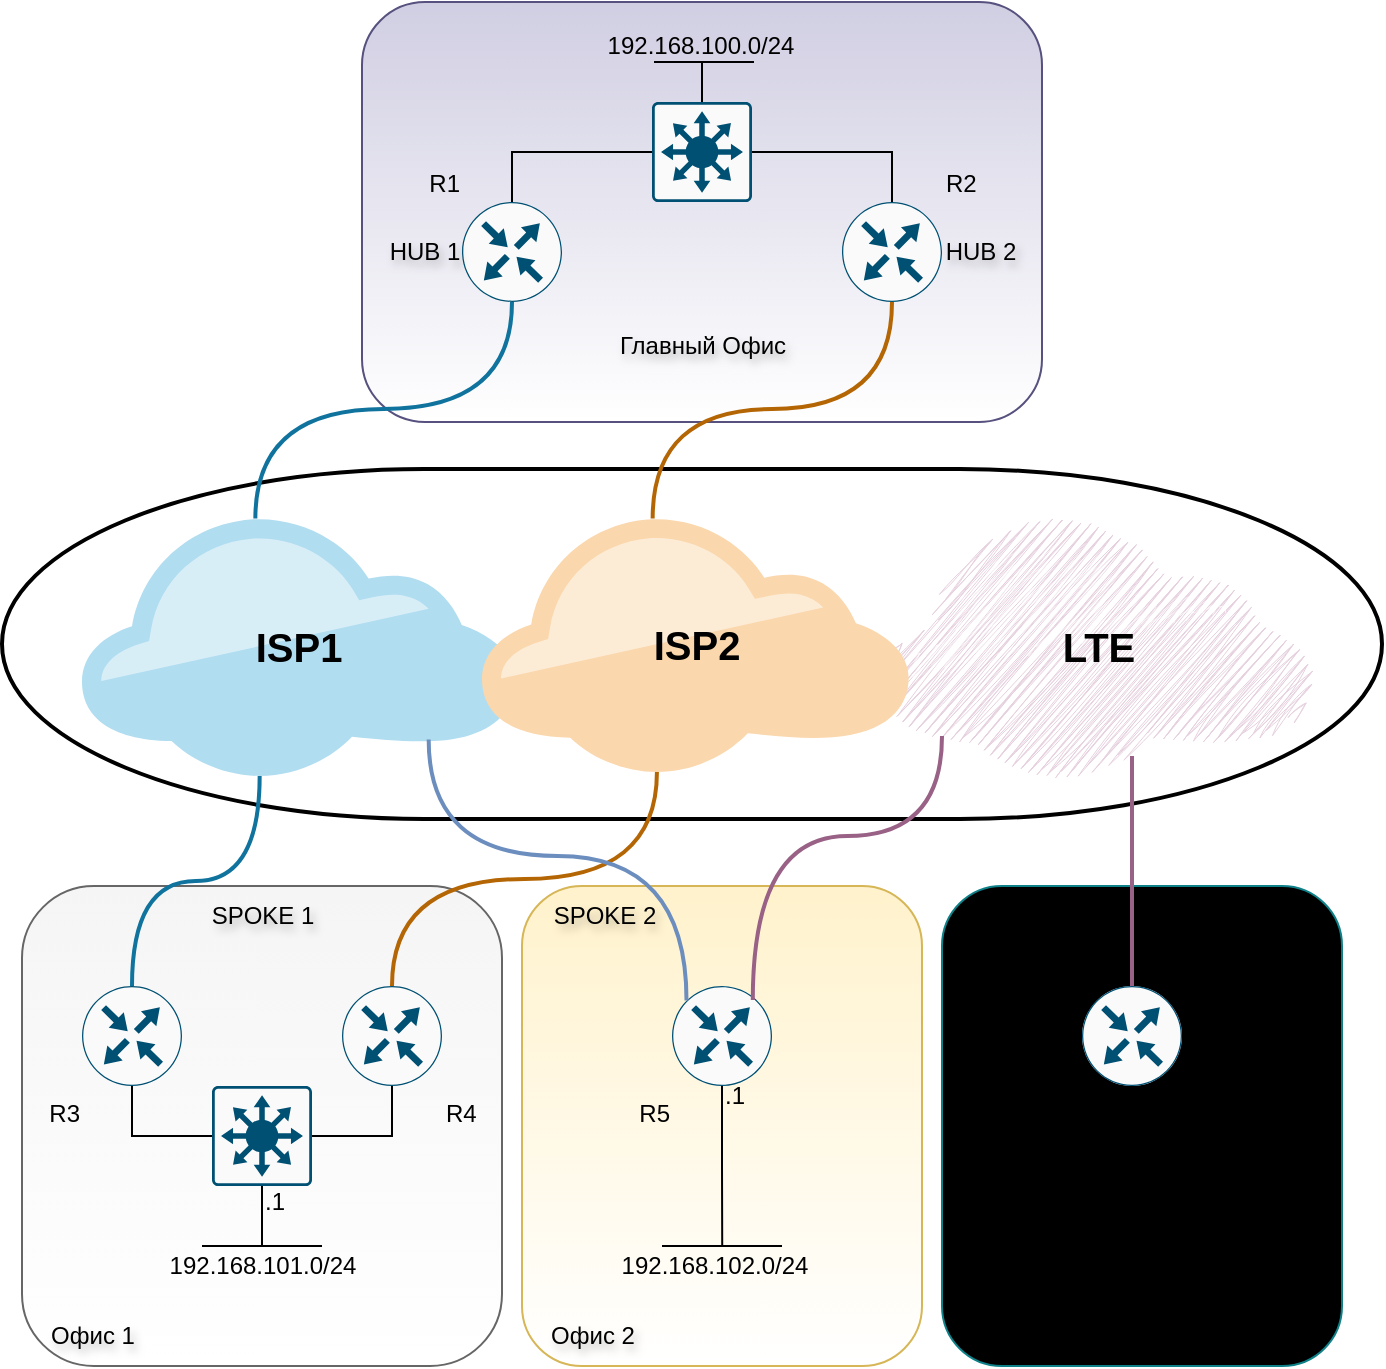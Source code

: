 <mxfile version="28.1.2" pages="2">
  <diagram name="Принципиальная схема" id="m0cGdB6t2xXAyVDH6EKP">
    <mxGraphModel dx="1188" dy="708" grid="1" gridSize="10" guides="1" tooltips="1" connect="1" arrows="1" fold="1" page="1" pageScale="1" pageWidth="1654" pageHeight="1169" math="0" shadow="0">
      <root>
        <mxCell id="c-CrraQ7G_mF9qJnFcPI-0" />
        <mxCell id="c-CrraQ7G_mF9qJnFcPI-1" value="Линки L2" parent="c-CrraQ7G_mF9qJnFcPI-0" />
        <mxCell id="psptXi8zUsk2Ir4vrO4w-17" value="" style="strokeWidth=2;html=1;shape=mxgraph.flowchart.terminator;whiteSpace=wrap;" vertex="1" parent="c-CrraQ7G_mF9qJnFcPI-1">
          <mxGeometry x="90" y="386.5" width="690" height="175" as="geometry" />
        </mxCell>
        <mxCell id="psptXi8zUsk2Ir4vrO4w-2" value="LTE" style="points=[[0,0.64,0],[0.2,0.15,0],[0.4,0.01,0],[0.79,0.25,0],[1,0.65,0],[0.8,0.86,0],[0.41,1,0],[0.16,0.86,0]];verticalLabelPosition=middle;sketch=1;html=1;verticalAlign=middle;aspect=fixed;align=center;pointerEvents=1;shape=mxgraph.cisco19.cloud2;fillColor=#e6d0de;strokeColor=#996185;labelPosition=center;fontSize=20;fontStyle=1;dashed=1;shadow=0;curveFitting=1;jiggle=2;strokeWidth=1;perimeterSpacing=4;fillStyle=zigzag;gradientColor=#d5739d;" vertex="1" parent="c-CrraQ7G_mF9qJnFcPI-1">
          <mxGeometry x="530" y="410" width="215" height="129" as="geometry" />
        </mxCell>
        <mxCell id="c-CrraQ7G_mF9qJnFcPI-2" value="" style="rounded=1;whiteSpace=wrap;html=1;fillColor=#b0e3e6;strokeColor=#0e8088;gradientColor=light-dark(#FFFFFF,#EDEDED);" vertex="1" parent="c-CrraQ7G_mF9qJnFcPI-1">
          <mxGeometry x="560" y="595" width="200" height="240" as="geometry" />
        </mxCell>
        <mxCell id="c-CrraQ7G_mF9qJnFcPI-3" value="" style="rounded=1;whiteSpace=wrap;html=1;fillColor=#fff2cc;strokeColor=#d6b656;gradientColor=#FFFFFF;" vertex="1" parent="c-CrraQ7G_mF9qJnFcPI-1">
          <mxGeometry x="350" y="595" width="200" height="240" as="geometry" />
        </mxCell>
        <mxCell id="c-CrraQ7G_mF9qJnFcPI-4" value="" style="rounded=1;whiteSpace=wrap;html=1;fillColor=#f5f5f5;fontColor=#333333;strokeColor=#666666;gradientColor=#FFFFFF;" vertex="1" parent="c-CrraQ7G_mF9qJnFcPI-1">
          <mxGeometry x="100" y="595" width="240" height="240" as="geometry" />
        </mxCell>
        <mxCell id="c-CrraQ7G_mF9qJnFcPI-5" value="" style="rounded=1;whiteSpace=wrap;html=1;fillColor=#d0cee2;strokeColor=#56517e;gradientColor=#FFFFFF;" vertex="1" parent="c-CrraQ7G_mF9qJnFcPI-1">
          <mxGeometry x="270" y="153" width="340" height="210" as="geometry" />
        </mxCell>
        <mxCell id="c-CrraQ7G_mF9qJnFcPI-6" value="R1" style="sketch=0;points=[[0.5,0,0],[1,0.5,0],[0.5,1,0],[0,0.5,0],[0.145,0.145,0],[0.856,0.145,0],[0.855,0.856,0],[0.145,0.855,0]];verticalLabelPosition=top;html=1;verticalAlign=bottom;aspect=fixed;align=right;pointerEvents=1;shape=mxgraph.cisco19.rect;prIcon=router;fillColor=#FAFAFA;strokeColor=#005073;labelPosition=left;" vertex="1" parent="c-CrraQ7G_mF9qJnFcPI-1">
          <mxGeometry x="320" y="253" width="50" height="50" as="geometry" />
        </mxCell>
        <mxCell id="c-CrraQ7G_mF9qJnFcPI-7" value="R2" style="sketch=0;points=[[0.5,0,0],[1,0.5,0],[0.5,1,0],[0,0.5,0],[0.145,0.145,0],[0.856,0.145,0],[0.855,0.856,0],[0.145,0.855,0]];verticalLabelPosition=top;html=1;verticalAlign=bottom;aspect=fixed;align=left;pointerEvents=1;shape=mxgraph.cisco19.rect;prIcon=router;fillColor=#FAFAFA;strokeColor=#005073;labelPosition=right;" vertex="1" parent="c-CrraQ7G_mF9qJnFcPI-1">
          <mxGeometry x="510" y="253" width="50" height="50" as="geometry" />
        </mxCell>
        <mxCell id="c-CrraQ7G_mF9qJnFcPI-11" value="R3" style="sketch=0;points=[[0.5,0,0],[1,0.5,0],[0.5,1,0],[0,0.5,0],[0.145,0.145,0],[0.856,0.145,0],[0.855,0.856,0],[0.145,0.855,0]];verticalLabelPosition=bottom;html=1;verticalAlign=top;aspect=fixed;align=right;pointerEvents=1;shape=mxgraph.cisco19.rect;prIcon=router;fillColor=#FAFAFA;strokeColor=#005073;labelPosition=left;" vertex="1" parent="c-CrraQ7G_mF9qJnFcPI-1">
          <mxGeometry x="130" y="645" width="50" height="50" as="geometry" />
        </mxCell>
        <mxCell id="c-CrraQ7G_mF9qJnFcPI-12" value="R4" style="sketch=0;points=[[0.5,0,0],[1,0.5,0],[0.5,1,0],[0,0.5,0],[0.145,0.145,0],[0.856,0.145,0],[0.855,0.856,0],[0.145,0.855,0]];verticalLabelPosition=bottom;html=1;verticalAlign=top;aspect=fixed;align=left;pointerEvents=1;shape=mxgraph.cisco19.rect;prIcon=router;fillColor=#FAFAFA;strokeColor=#005073;labelPosition=right;" vertex="1" parent="c-CrraQ7G_mF9qJnFcPI-1">
          <mxGeometry x="260" y="645" width="50" height="50" as="geometry" />
        </mxCell>
        <mxCell id="c-CrraQ7G_mF9qJnFcPI-13" style="edgeStyle=orthogonalEdgeStyle;rounded=0;orthogonalLoop=1;jettySize=auto;html=1;exitX=0.5;exitY=1;exitDx=0;exitDy=0;exitPerimeter=0;endArrow=none;endFill=0;" edge="1" parent="c-CrraQ7G_mF9qJnFcPI-1" source="c-CrraQ7G_mF9qJnFcPI-14">
          <mxGeometry relative="1" as="geometry">
            <mxPoint x="450.111" y="775" as="targetPoint" />
          </mxGeometry>
        </mxCell>
        <mxCell id="c-CrraQ7G_mF9qJnFcPI-14" value="R5" style="sketch=0;points=[[0.5,0,0],[1,0.5,0],[0.5,1,0],[0,0.5,0],[0.145,0.145,0],[0.856,0.145,0],[0.855,0.856,0],[0.145,0.855,0]];verticalLabelPosition=bottom;html=1;verticalAlign=top;aspect=fixed;align=right;pointerEvents=1;shape=mxgraph.cisco19.rect;prIcon=router;fillColor=#FAFAFA;strokeColor=#005073;labelPosition=left;" vertex="1" parent="c-CrraQ7G_mF9qJnFcPI-1">
          <mxGeometry x="425" y="645" width="50" height="50" as="geometry" />
        </mxCell>
        <mxCell id="c-CrraQ7G_mF9qJnFcPI-15" style="edgeStyle=orthogonalEdgeStyle;rounded=0;orthogonalLoop=1;jettySize=auto;html=1;exitX=0.5;exitY=1;exitDx=0;exitDy=0;exitPerimeter=0;endArrow=none;endFill=0;" edge="1" parent="c-CrraQ7G_mF9qJnFcPI-1" source="c-CrraQ7G_mF9qJnFcPI-16">
          <mxGeometry relative="1" as="geometry">
            <mxPoint x="655.111" y="775" as="targetPoint" />
          </mxGeometry>
        </mxCell>
        <mxCell id="psptXi8zUsk2Ir4vrO4w-12" style="edgeStyle=orthogonalEdgeStyle;rounded=0;orthogonalLoop=1;jettySize=auto;html=1;strokeWidth=2;endArrow=none;endFill=0;fillColor=#e6d0de;gradientColor=#d5739d;strokeColor=#996185;" edge="1" parent="c-CrraQ7G_mF9qJnFcPI-1" source="c-CrraQ7G_mF9qJnFcPI-16">
          <mxGeometry relative="1" as="geometry">
            <mxPoint x="655" y="530" as="targetPoint" />
          </mxGeometry>
        </mxCell>
        <mxCell id="c-CrraQ7G_mF9qJnFcPI-16" value="R6" style="sketch=0;points=[[0.5,0,0],[1,0.5,0],[0.5,1,0],[0,0.5,0],[0.145,0.145,0],[0.856,0.145,0],[0.855,0.856,0],[0.145,0.855,0]];verticalLabelPosition=bottom;html=1;verticalAlign=top;aspect=fixed;align=right;pointerEvents=1;shape=mxgraph.cisco19.rect;prIcon=router;fillColor=#FAFAFA;strokeColor=#005073;labelPosition=left;" vertex="1" parent="c-CrraQ7G_mF9qJnFcPI-1">
          <mxGeometry x="630" y="645" width="50" height="50" as="geometry" />
        </mxCell>
        <mxCell id="c-CrraQ7G_mF9qJnFcPI-39" value="" style="sketch=0;points=[[0.015,0.015,0],[0.985,0.015,0],[0.985,0.985,0],[0.015,0.985,0],[0.25,0,0],[0.5,0,0],[0.75,0,0],[1,0.25,0],[1,0.5,0],[1,0.75,0],[0.75,1,0],[0.5,1,0],[0.25,1,0],[0,0.75,0],[0,0.5,0],[0,0.25,0]];verticalLabelPosition=bottom;html=1;verticalAlign=top;aspect=fixed;align=center;pointerEvents=1;shape=mxgraph.cisco19.rect;prIcon=l3_switch;fillColor=#FAFAFA;strokeColor=#005073;" vertex="1" parent="c-CrraQ7G_mF9qJnFcPI-1">
          <mxGeometry x="415" y="203" width="50" height="50" as="geometry" />
        </mxCell>
        <mxCell id="c-CrraQ7G_mF9qJnFcPI-40" style="edgeStyle=orthogonalEdgeStyle;rounded=0;orthogonalLoop=1;jettySize=auto;html=1;exitX=0.5;exitY=0;exitDx=0;exitDy=0;exitPerimeter=0;entryX=0;entryY=0.5;entryDx=0;entryDy=0;entryPerimeter=0;endArrow=none;endFill=0;" edge="1" parent="c-CrraQ7G_mF9qJnFcPI-1" source="c-CrraQ7G_mF9qJnFcPI-6" target="c-CrraQ7G_mF9qJnFcPI-39">
          <mxGeometry relative="1" as="geometry" />
        </mxCell>
        <mxCell id="c-CrraQ7G_mF9qJnFcPI-41" style="edgeStyle=orthogonalEdgeStyle;rounded=0;orthogonalLoop=1;jettySize=auto;html=1;exitX=0.5;exitY=0;exitDx=0;exitDy=0;exitPerimeter=0;entryX=1;entryY=0.5;entryDx=0;entryDy=0;entryPerimeter=0;endArrow=none;endFill=0;" edge="1" parent="c-CrraQ7G_mF9qJnFcPI-1" source="c-CrraQ7G_mF9qJnFcPI-7" target="c-CrraQ7G_mF9qJnFcPI-39">
          <mxGeometry relative="1" as="geometry" />
        </mxCell>
        <mxCell id="c-CrraQ7G_mF9qJnFcPI-42" style="edgeStyle=orthogonalEdgeStyle;rounded=0;orthogonalLoop=1;jettySize=auto;html=1;exitX=0.5;exitY=1;exitDx=0;exitDy=0;exitPerimeter=0;endArrow=none;endFill=0;" edge="1" parent="c-CrraQ7G_mF9qJnFcPI-1" source="c-CrraQ7G_mF9qJnFcPI-43">
          <mxGeometry relative="1" as="geometry">
            <mxPoint x="220" y="775" as="targetPoint" />
          </mxGeometry>
        </mxCell>
        <mxCell id="c-CrraQ7G_mF9qJnFcPI-43" value="" style="sketch=0;points=[[0.015,0.015,0],[0.985,0.015,0],[0.985,0.985,0],[0.015,0.985,0],[0.25,0,0],[0.5,0,0],[0.75,0,0],[1,0.25,0],[1,0.5,0],[1,0.75,0],[0.75,1,0],[0.5,1,0],[0.25,1,0],[0,0.75,0],[0,0.5,0],[0,0.25,0]];verticalLabelPosition=bottom;html=1;verticalAlign=top;aspect=fixed;align=center;pointerEvents=1;shape=mxgraph.cisco19.rect;prIcon=l3_switch;fillColor=#FAFAFA;strokeColor=#005073;" vertex="1" parent="c-CrraQ7G_mF9qJnFcPI-1">
          <mxGeometry x="195" y="695" width="50" height="50" as="geometry" />
        </mxCell>
        <mxCell id="c-CrraQ7G_mF9qJnFcPI-44" style="edgeStyle=orthogonalEdgeStyle;rounded=0;orthogonalLoop=1;jettySize=auto;html=1;exitX=0.5;exitY=1;exitDx=0;exitDy=0;exitPerimeter=0;entryX=0;entryY=0.5;entryDx=0;entryDy=0;entryPerimeter=0;endArrow=none;endFill=0;" edge="1" parent="c-CrraQ7G_mF9qJnFcPI-1" source="c-CrraQ7G_mF9qJnFcPI-11" target="c-CrraQ7G_mF9qJnFcPI-43">
          <mxGeometry relative="1" as="geometry" />
        </mxCell>
        <mxCell id="c-CrraQ7G_mF9qJnFcPI-45" style="edgeStyle=orthogonalEdgeStyle;rounded=0;orthogonalLoop=1;jettySize=auto;html=1;exitX=0.5;exitY=1;exitDx=0;exitDy=0;exitPerimeter=0;entryX=1;entryY=0.5;entryDx=0;entryDy=0;entryPerimeter=0;endArrow=none;endFill=0;" edge="1" parent="c-CrraQ7G_mF9qJnFcPI-1" source="c-CrraQ7G_mF9qJnFcPI-12" target="c-CrraQ7G_mF9qJnFcPI-43">
          <mxGeometry relative="1" as="geometry" />
        </mxCell>
        <mxCell id="c-CrraQ7G_mF9qJnFcPI-46" value="&lt;font style=&quot;color: light-dark(rgb(0, 0, 0), rgb(255, 255, 255));&quot;&gt;HUB 1&lt;/font&gt;" style="text;html=1;align=center;verticalAlign=middle;resizable=0;points=[];autosize=1;strokeColor=none;fillColor=none;textShadow=1;" vertex="1" parent="c-CrraQ7G_mF9qJnFcPI-1">
          <mxGeometry x="271" y="263" width="60" height="30" as="geometry" />
        </mxCell>
        <mxCell id="c-CrraQ7G_mF9qJnFcPI-47" value="&lt;font style=&quot;color: light-dark(rgb(0, 0, 0), rgb(255, 255, 255));&quot;&gt;HUB 2&lt;/font&gt;" style="text;html=1;align=center;verticalAlign=middle;resizable=0;points=[];autosize=1;strokeColor=none;fillColor=none;textShadow=1;" vertex="1" parent="c-CrraQ7G_mF9qJnFcPI-1">
          <mxGeometry x="549" y="263" width="60" height="30" as="geometry" />
        </mxCell>
        <mxCell id="c-CrraQ7G_mF9qJnFcPI-48" value="SPOKE 1" style="text;html=1;align=center;verticalAlign=middle;resizable=0;points=[];autosize=1;strokeColor=none;fillColor=none;textShadow=1;" vertex="1" parent="c-CrraQ7G_mF9qJnFcPI-1">
          <mxGeometry x="185" y="595" width="70" height="30" as="geometry" />
        </mxCell>
        <mxCell id="c-CrraQ7G_mF9qJnFcPI-49" value="SPOKE 2" style="text;html=1;align=center;verticalAlign=middle;resizable=0;points=[];autosize=1;strokeColor=none;fillColor=none;textShadow=1;" vertex="1" parent="c-CrraQ7G_mF9qJnFcPI-1">
          <mxGeometry x="356" y="595" width="70" height="30" as="geometry" />
        </mxCell>
        <mxCell id="c-CrraQ7G_mF9qJnFcPI-51" value="Главный Офис" style="text;html=1;align=center;verticalAlign=middle;resizable=0;points=[];autosize=1;strokeColor=none;fillColor=none;labelBorderColor=none;textShadow=1;" vertex="1" parent="c-CrraQ7G_mF9qJnFcPI-1">
          <mxGeometry x="385" y="310" width="110" height="30" as="geometry" />
        </mxCell>
        <mxCell id="c-CrraQ7G_mF9qJnFcPI-52" value="Офис 1" style="text;html=1;align=center;verticalAlign=middle;resizable=0;points=[];autosize=1;strokeColor=none;fillColor=none;textShadow=1;" vertex="1" parent="c-CrraQ7G_mF9qJnFcPI-1">
          <mxGeometry x="100" y="805" width="70" height="30" as="geometry" />
        </mxCell>
        <mxCell id="c-CrraQ7G_mF9qJnFcPI-53" value="Офис 2" style="text;html=1;align=center;verticalAlign=middle;resizable=0;points=[];autosize=1;strokeColor=none;fillColor=none;textShadow=1;" vertex="1" parent="c-CrraQ7G_mF9qJnFcPI-1">
          <mxGeometry x="350" y="805" width="70" height="30" as="geometry" />
        </mxCell>
        <mxCell id="c-CrraQ7G_mF9qJnFcPI-60" value="Офис 3" style="text;html=1;align=center;verticalAlign=middle;resizable=0;points=[];autosize=1;strokeColor=none;fillColor=none;textShadow=1;" vertex="1" parent="c-CrraQ7G_mF9qJnFcPI-1">
          <mxGeometry x="560" y="805" width="70" height="30" as="geometry" />
        </mxCell>
        <mxCell id="c-CrraQ7G_mF9qJnFcPI-61" value="" style="endArrow=none;html=1;rounded=0;" edge="1" parent="c-CrraQ7G_mF9qJnFcPI-1">
          <mxGeometry width="50" height="50" relative="1" as="geometry">
            <mxPoint x="416" y="183" as="sourcePoint" />
            <mxPoint x="466" y="183" as="targetPoint" />
            <Array as="points">
              <mxPoint x="440" y="183" />
            </Array>
          </mxGeometry>
        </mxCell>
        <mxCell id="c-CrraQ7G_mF9qJnFcPI-62" value="" style="endArrow=none;html=1;rounded=0;exitX=0.5;exitY=0;exitDx=0;exitDy=0;exitPerimeter=0;" edge="1" parent="c-CrraQ7G_mF9qJnFcPI-1" source="c-CrraQ7G_mF9qJnFcPI-39">
          <mxGeometry width="50" height="50" relative="1" as="geometry">
            <mxPoint x="320" y="233" as="sourcePoint" />
            <mxPoint x="440" y="183" as="targetPoint" />
          </mxGeometry>
        </mxCell>
        <mxCell id="c-CrraQ7G_mF9qJnFcPI-63" value="192.168.100.0/24" style="text;html=1;align=center;verticalAlign=middle;resizable=0;points=[];autosize=1;strokeColor=none;fillColor=none;" vertex="1" parent="c-CrraQ7G_mF9qJnFcPI-1">
          <mxGeometry x="379" y="160" width="120" height="30" as="geometry" />
        </mxCell>
        <mxCell id="c-CrraQ7G_mF9qJnFcPI-64" value="" style="html=1;rounded=0;endArrow=none;endFill=0;" edge="1" parent="c-CrraQ7G_mF9qJnFcPI-1">
          <mxGeometry width="100" relative="1" as="geometry">
            <mxPoint x="190" y="775" as="sourcePoint" />
            <mxPoint x="250" y="775" as="targetPoint" />
            <Array as="points">
              <mxPoint x="220" y="775" />
            </Array>
          </mxGeometry>
        </mxCell>
        <mxCell id="c-CrraQ7G_mF9qJnFcPI-65" value="192.168.101.0/24" style="text;html=1;align=center;verticalAlign=middle;resizable=0;points=[];autosize=1;strokeColor=none;fillColor=none;" vertex="1" parent="c-CrraQ7G_mF9qJnFcPI-1">
          <mxGeometry x="160" y="770" width="120" height="30" as="geometry" />
        </mxCell>
        <mxCell id="c-CrraQ7G_mF9qJnFcPI-66" value="" style="html=1;rounded=0;endArrow=none;endFill=0;" edge="1" parent="c-CrraQ7G_mF9qJnFcPI-1">
          <mxGeometry width="100" relative="1" as="geometry">
            <mxPoint x="420" y="775" as="sourcePoint" />
            <mxPoint x="480" y="775" as="targetPoint" />
            <Array as="points">
              <mxPoint x="450" y="775" />
            </Array>
          </mxGeometry>
        </mxCell>
        <mxCell id="c-CrraQ7G_mF9qJnFcPI-67" value="" style="html=1;rounded=0;endArrow=none;endFill=0;" edge="1" parent="c-CrraQ7G_mF9qJnFcPI-1">
          <mxGeometry width="100" relative="1" as="geometry">
            <mxPoint x="625" y="775" as="sourcePoint" />
            <mxPoint x="685" y="775" as="targetPoint" />
            <Array as="points">
              <mxPoint x="655" y="775" />
            </Array>
          </mxGeometry>
        </mxCell>
        <mxCell id="c-CrraQ7G_mF9qJnFcPI-68" value="192.168.102.0/24" style="text;html=1;align=center;verticalAlign=middle;resizable=0;points=[];autosize=1;strokeColor=none;fillColor=none;" vertex="1" parent="c-CrraQ7G_mF9qJnFcPI-1">
          <mxGeometry x="386" y="770" width="120" height="30" as="geometry" />
        </mxCell>
        <mxCell id="c-CrraQ7G_mF9qJnFcPI-69" value="192.168.103.0/24" style="text;html=1;align=center;verticalAlign=middle;resizable=0;points=[];autosize=1;strokeColor=none;fillColor=none;" vertex="1" parent="c-CrraQ7G_mF9qJnFcPI-1">
          <mxGeometry x="595" y="770" width="120" height="30" as="geometry" />
        </mxCell>
        <mxCell id="c-CrraQ7G_mF9qJnFcPI-70" value=".1" style="text;html=1;align=center;verticalAlign=middle;resizable=0;points=[];autosize=1;strokeColor=none;fillColor=none;" vertex="1" parent="c-CrraQ7G_mF9qJnFcPI-1">
          <mxGeometry x="646" y="685" width="30" height="30" as="geometry" />
        </mxCell>
        <mxCell id="c-CrraQ7G_mF9qJnFcPI-71" value=".1" style="text;html=1;align=center;verticalAlign=middle;resizable=0;points=[];autosize=1;strokeColor=none;fillColor=none;" vertex="1" parent="c-CrraQ7G_mF9qJnFcPI-1">
          <mxGeometry x="441" y="685" width="30" height="30" as="geometry" />
        </mxCell>
        <mxCell id="c-CrraQ7G_mF9qJnFcPI-75" value=".1" style="text;html=1;align=center;verticalAlign=middle;resizable=0;points=[];autosize=1;strokeColor=none;fillColor=none;" vertex="1" parent="c-CrraQ7G_mF9qJnFcPI-1">
          <mxGeometry x="211" y="738" width="30" height="30" as="geometry" />
        </mxCell>
        <mxCell id="psptXi8zUsk2Ir4vrO4w-0" value="ISP1" style="points=[[0,0.64,0],[0.2,0.15,0],[0.4,0.01,0],[0.79,0.25,0],[1,0.65,0],[0.8,0.86,0],[0.41,1,0],[0.16,0.86,0]];verticalLabelPosition=middle;html=1;verticalAlign=middle;aspect=fixed;align=center;pointerEvents=1;shape=mxgraph.cisco19.cloud2;fillColor=#b1ddf0;strokeColor=#10739e;labelPosition=center;fontStyle=1;fontSize=20;shadow=0;" vertex="1" parent="c-CrraQ7G_mF9qJnFcPI-1">
          <mxGeometry x="130" y="410" width="216.67" height="130" as="geometry" />
        </mxCell>
        <mxCell id="psptXi8zUsk2Ir4vrO4w-1" value="ISP2" style="points=[[0,0.64,0],[0.2,0.15,0],[0.4,0.01,0],[0.79,0.25,0],[1,0.65,0],[0.8,0.86,0],[0.41,1,0],[0.16,0.86,0]];verticalLabelPosition=middle;sketch=0;html=1;verticalAlign=middle;aspect=fixed;align=center;pointerEvents=1;shape=mxgraph.cisco19.cloud2;fillColor=#fad7ac;strokeColor=#b46504;labelPosition=center;fontSize=20;fontStyle=1" vertex="1" parent="c-CrraQ7G_mF9qJnFcPI-1">
          <mxGeometry x="330" y="410" width="213.33" height="128" as="geometry" />
        </mxCell>
        <mxCell id="psptXi8zUsk2Ir4vrO4w-3" style="rounded=0;orthogonalLoop=1;jettySize=auto;html=1;exitX=0.5;exitY=1;exitDx=0;exitDy=0;exitPerimeter=0;entryX=0.4;entryY=0.01;entryDx=0;entryDy=0;entryPerimeter=0;elbow=vertical;endArrow=none;endFill=0;fillColor=#b1ddf0;strokeColor=#10739e;strokeWidth=2;edgeStyle=orthogonalEdgeStyle;curved=1;" edge="1" parent="c-CrraQ7G_mF9qJnFcPI-1" source="c-CrraQ7G_mF9qJnFcPI-6" target="psptXi8zUsk2Ir4vrO4w-0">
          <mxGeometry relative="1" as="geometry" />
        </mxCell>
        <mxCell id="psptXi8zUsk2Ir4vrO4w-7" style="rounded=0;orthogonalLoop=1;jettySize=auto;html=1;exitX=0.5;exitY=0;exitDx=0;exitDy=0;exitPerimeter=0;entryX=0.41;entryY=1;entryDx=0;entryDy=0;entryPerimeter=0;endArrow=none;endFill=0;fillColor=#b1ddf0;strokeColor=#10739e;strokeWidth=2;edgeStyle=orthogonalEdgeStyle;curved=1;" edge="1" parent="c-CrraQ7G_mF9qJnFcPI-1" source="c-CrraQ7G_mF9qJnFcPI-11" target="psptXi8zUsk2Ir4vrO4w-0">
          <mxGeometry relative="1" as="geometry" />
        </mxCell>
        <mxCell id="psptXi8zUsk2Ir4vrO4w-8" style="rounded=0;orthogonalLoop=1;jettySize=auto;html=1;exitX=0.41;exitY=1;exitDx=0;exitDy=0;exitPerimeter=0;entryX=0.5;entryY=0;entryDx=0;entryDy=0;entryPerimeter=0;fillColor=#fad7ac;strokeColor=#b46504;endArrow=none;endFill=0;strokeWidth=2;edgeStyle=orthogonalEdgeStyle;curved=1;" edge="1" parent="c-CrraQ7G_mF9qJnFcPI-1" source="psptXi8zUsk2Ir4vrO4w-1" target="c-CrraQ7G_mF9qJnFcPI-12">
          <mxGeometry relative="1" as="geometry" />
        </mxCell>
        <mxCell id="psptXi8zUsk2Ir4vrO4w-10" style="rounded=0;orthogonalLoop=1;jettySize=auto;html=1;entryX=0.808;entryY=0.14;entryDx=0;entryDy=0;entryPerimeter=0;fillColor=#e6d0de;strokeColor=#996185;endArrow=none;endFill=0;strokeWidth=2;gradientColor=#d5739d;edgeStyle=orthogonalEdgeStyle;curved=1;" edge="1" parent="c-CrraQ7G_mF9qJnFcPI-1" target="c-CrraQ7G_mF9qJnFcPI-14">
          <mxGeometry relative="1" as="geometry">
            <mxPoint x="560" y="520" as="sourcePoint" />
            <mxPoint x="465.005" y="652.25" as="targetPoint" />
            <Array as="points">
              <mxPoint x="560" y="570" />
              <mxPoint x="465" y="570" />
            </Array>
          </mxGeometry>
        </mxCell>
        <mxCell id="psptXi8zUsk2Ir4vrO4w-11" style="rounded=0;orthogonalLoop=1;jettySize=auto;html=1;exitX=0.5;exitY=1;exitDx=0;exitDy=0;exitPerimeter=0;entryX=0.4;entryY=0.01;entryDx=0;entryDy=0;entryPerimeter=0;endArrow=none;endFill=0;fillColor=#fad7ac;strokeColor=#b46504;strokeWidth=2;edgeStyle=orthogonalEdgeStyle;curved=1;" edge="1" parent="c-CrraQ7G_mF9qJnFcPI-1" source="c-CrraQ7G_mF9qJnFcPI-7" target="psptXi8zUsk2Ir4vrO4w-1">
          <mxGeometry relative="1" as="geometry">
            <mxPoint x="535" y="303" as="sourcePoint" />
            <mxPoint x="433" y="411" as="targetPoint" />
          </mxGeometry>
        </mxCell>
        <mxCell id="psptXi8zUsk2Ir4vrO4w-18" style="rounded=0;orthogonalLoop=1;jettySize=auto;html=1;exitX=0.145;exitY=0.145;exitDx=0;exitDy=0;exitPerimeter=0;entryX=0.8;entryY=0.86;entryDx=0;entryDy=0;entryPerimeter=0;endArrow=none;endFill=0;strokeWidth=2;fillColor=#dae8fc;strokeColor=#6c8ebf;edgeStyle=orthogonalEdgeStyle;curved=1;" edge="1" parent="c-CrraQ7G_mF9qJnFcPI-1" source="c-CrraQ7G_mF9qJnFcPI-14" target="psptXi8zUsk2Ir4vrO4w-0">
          <mxGeometry relative="1" as="geometry">
            <Array as="points">
              <mxPoint x="432" y="580" />
              <mxPoint x="303" y="580" />
            </Array>
          </mxGeometry>
        </mxCell>
        <mxCell id="c-CrraQ7G_mF9qJnFcPI-76" value="Роутеры" parent="c-CrraQ7G_mF9qJnFcPI-0" />
        <mxCell id="c-CrraQ7G_mF9qJnFcPI-77" value="Подложка" parent="c-CrraQ7G_mF9qJnFcPI-0" />
        <mxCell id="c-CrraQ7G_mF9qJnFcPI-78" parent="c-CrraQ7G_mF9qJnFcPI-0" />
      </root>
    </mxGraphModel>
  </diagram>
  <diagram name="Тунельная схема" id="rh9z6bEPWZcb8ubDVuX_">
    <mxGraphModel dx="1020" dy="1000" grid="1" gridSize="10" guides="1" tooltips="1" connect="1" arrows="1" fold="1" page="1" pageScale="1" pageWidth="1654" pageHeight="1169" math="0" shadow="0">
      <root>
        <mxCell id="0" />
        <mxCell id="NWQCB7XVIyxz03IO3I5I-4" value="Линки L2" parent="0" />
        <mxCell id="YJhRJJJ4h0J5pEI3tcmV-65" value="" style="rounded=1;whiteSpace=wrap;html=1;fillColor=#b0e3e6;strokeColor=#0e8088;gradientColor=light-dark(#FFFFFF,#EDEDED);" vertex="1" parent="NWQCB7XVIyxz03IO3I5I-4">
          <mxGeometry x="560" y="533" width="200" height="240" as="geometry" />
        </mxCell>
        <mxCell id="YJhRJJJ4h0J5pEI3tcmV-63" value="" style="rounded=1;whiteSpace=wrap;html=1;fillColor=#fff2cc;strokeColor=#d6b656;gradientColor=#FFFFFF;" vertex="1" parent="NWQCB7XVIyxz03IO3I5I-4">
          <mxGeometry x="350" y="533" width="200" height="240" as="geometry" />
        </mxCell>
        <mxCell id="YJhRJJJ4h0J5pEI3tcmV-59" value="" style="rounded=1;whiteSpace=wrap;html=1;fillColor=#f5f5f5;fontColor=#333333;strokeColor=#666666;gradientColor=#FFFFFF;" vertex="1" parent="NWQCB7XVIyxz03IO3I5I-4">
          <mxGeometry x="100" y="533" width="240" height="240" as="geometry" />
        </mxCell>
        <mxCell id="YJhRJJJ4h0J5pEI3tcmV-52" value="" style="rounded=1;whiteSpace=wrap;html=1;fillColor=#d0cee2;strokeColor=#56517e;gradientColor=#FFFFFF;" vertex="1" parent="NWQCB7XVIyxz03IO3I5I-4">
          <mxGeometry x="270" y="153" width="340" height="210" as="geometry" />
        </mxCell>
        <mxCell id="YJhRJJJ4h0J5pEI3tcmV-3" value="R1" style="sketch=0;points=[[0.5,0,0],[1,0.5,0],[0.5,1,0],[0,0.5,0],[0.145,0.145,0],[0.856,0.145,0],[0.855,0.856,0],[0.145,0.855,0]];verticalLabelPosition=top;html=1;verticalAlign=bottom;aspect=fixed;align=right;pointerEvents=1;shape=mxgraph.cisco19.rect;prIcon=router;fillColor=#FAFAFA;strokeColor=#005073;labelPosition=left;" vertex="1" parent="NWQCB7XVIyxz03IO3I5I-4">
          <mxGeometry x="320" y="253" width="50" height="50" as="geometry" />
        </mxCell>
        <mxCell id="YJhRJJJ4h0J5pEI3tcmV-4" value="R2" style="sketch=0;points=[[0.5,0,0],[1,0.5,0],[0.5,1,0],[0,0.5,0],[0.145,0.145,0],[0.856,0.145,0],[0.855,0.856,0],[0.145,0.855,0]];verticalLabelPosition=top;html=1;verticalAlign=bottom;aspect=fixed;align=left;pointerEvents=1;shape=mxgraph.cisco19.rect;prIcon=router;fillColor=#FAFAFA;strokeColor=#005073;labelPosition=right;" vertex="1" parent="NWQCB7XVIyxz03IO3I5I-4">
          <mxGeometry x="510" y="253" width="50" height="50" as="geometry" />
        </mxCell>
        <mxCell id="YJhRJJJ4h0J5pEI3tcmV-10" value="172.16.100.0/24" style="html=1;fillColor=#f8cecc;strokeColor=#b85450;gradientDirection=north;strokeWidth=2;shape=mxgraph.networks.bus;gradientDirection=north;perimeter=backbonePerimeter;backboneSize=20;spacingLeft=120;" vertex="1" parent="NWQCB7XVIyxz03IO3I5I-4">
          <mxGeometry x="70" y="420" width="620" height="20" as="geometry" />
        </mxCell>
        <mxCell id="YJhRJJJ4h0J5pEI3tcmV-21" value="172.16.200.0/24" style="fillColor=#dae8fc;strokeColor=#6c8ebf;gradientDirection=north;strokeWidth=2;shape=mxgraph.networks.bus;gradientDirection=north;perimeter=backbonePerimeter;backboneSize=20;allowArrows=1;fillOpacity=100;labelPosition=center;verticalLabelPosition=middle;align=center;verticalAlign=middle;html=1;convertToSvg=1;horizontal=1;fontStyle=0;spacingLeft=120;" vertex="1" parent="NWQCB7XVIyxz03IO3I5I-4">
          <mxGeometry x="110" y="470" width="620" height="20" as="geometry" />
        </mxCell>
        <mxCell id="YJhRJJJ4h0J5pEI3tcmV-103" value="" style="edgeStyle=orthogonalEdgeStyle;rounded=0;orthogonalLoop=1;jettySize=auto;html=1;" edge="1" parent="NWQCB7XVIyxz03IO3I5I-4" source="YJhRJJJ4h0J5pEI3tcmV-22" target="YJhRJJJ4h0J5pEI3tcmV-71">
          <mxGeometry relative="1" as="geometry" />
        </mxCell>
        <mxCell id="YJhRJJJ4h0J5pEI3tcmV-22" value="R3" style="sketch=0;points=[[0.5,0,0],[1,0.5,0],[0.5,1,0],[0,0.5,0],[0.145,0.145,0],[0.856,0.145,0],[0.855,0.856,0],[0.145,0.855,0]];verticalLabelPosition=bottom;html=1;verticalAlign=top;aspect=fixed;align=right;pointerEvents=1;shape=mxgraph.cisco19.rect;prIcon=router;fillColor=#FAFAFA;strokeColor=#005073;labelPosition=left;" vertex="1" parent="NWQCB7XVIyxz03IO3I5I-4">
          <mxGeometry x="130" y="583" width="50" height="50" as="geometry" />
        </mxCell>
        <mxCell id="YJhRJJJ4h0J5pEI3tcmV-23" value="R4" style="sketch=0;points=[[0.5,0,0],[1,0.5,0],[0.5,1,0],[0,0.5,0],[0.145,0.145,0],[0.856,0.145,0],[0.855,0.856,0],[0.145,0.855,0]];verticalLabelPosition=bottom;html=1;verticalAlign=top;aspect=fixed;align=left;pointerEvents=1;shape=mxgraph.cisco19.rect;prIcon=router;fillColor=#FAFAFA;strokeColor=#005073;labelPosition=right;" vertex="1" parent="NWQCB7XVIyxz03IO3I5I-4">
          <mxGeometry x="260" y="583" width="50" height="50" as="geometry" />
        </mxCell>
        <mxCell id="YJhRJJJ4h0J5pEI3tcmV-92" style="edgeStyle=orthogonalEdgeStyle;rounded=0;orthogonalLoop=1;jettySize=auto;html=1;exitX=0.5;exitY=1;exitDx=0;exitDy=0;exitPerimeter=0;endArrow=none;endFill=0;" edge="1" parent="NWQCB7XVIyxz03IO3I5I-4" source="YJhRJJJ4h0J5pEI3tcmV-24">
          <mxGeometry relative="1" as="geometry">
            <mxPoint x="450.111" y="713" as="targetPoint" />
          </mxGeometry>
        </mxCell>
        <mxCell id="YJhRJJJ4h0J5pEI3tcmV-24" value="R5" style="sketch=0;points=[[0.5,0,0],[1,0.5,0],[0.5,1,0],[0,0.5,0],[0.145,0.145,0],[0.856,0.145,0],[0.855,0.856,0],[0.145,0.855,0]];verticalLabelPosition=bottom;html=1;verticalAlign=top;aspect=fixed;align=right;pointerEvents=1;shape=mxgraph.cisco19.rect;prIcon=router;fillColor=#FAFAFA;strokeColor=#005073;labelPosition=left;" vertex="1" parent="NWQCB7XVIyxz03IO3I5I-4">
          <mxGeometry x="425" y="583" width="50" height="50" as="geometry" />
        </mxCell>
        <mxCell id="YJhRJJJ4h0J5pEI3tcmV-94" style="edgeStyle=orthogonalEdgeStyle;rounded=0;orthogonalLoop=1;jettySize=auto;html=1;exitX=0.5;exitY=1;exitDx=0;exitDy=0;exitPerimeter=0;endArrow=none;endFill=0;" edge="1" parent="NWQCB7XVIyxz03IO3I5I-4" source="YJhRJJJ4h0J5pEI3tcmV-25">
          <mxGeometry relative="1" as="geometry">
            <mxPoint x="655.111" y="713" as="targetPoint" />
          </mxGeometry>
        </mxCell>
        <mxCell id="YJhRJJJ4h0J5pEI3tcmV-25" value="R6" style="sketch=0;points=[[0.5,0,0],[1,0.5,0],[0.5,1,0],[0,0.5,0],[0.145,0.145,0],[0.856,0.145,0],[0.855,0.856,0],[0.145,0.855,0]];verticalLabelPosition=bottom;html=1;verticalAlign=top;aspect=fixed;align=right;pointerEvents=1;shape=mxgraph.cisco19.rect;prIcon=router;fillColor=#FAFAFA;strokeColor=#005073;labelPosition=left;" vertex="1" parent="NWQCB7XVIyxz03IO3I5I-4">
          <mxGeometry x="630" y="583" width="50" height="50" as="geometry" />
        </mxCell>
        <mxCell id="YJhRJJJ4h0J5pEI3tcmV-26" style="edgeStyle=orthogonalEdgeStyle;rounded=0;orthogonalLoop=1;jettySize=auto;html=1;exitX=0.145;exitY=0.855;exitDx=0;exitDy=0;exitPerimeter=0;endArrow=none;endFill=0;strokeWidth=2;fillColor=#f8cecc;strokeColor=light-dark(#B85450,#FFFFFF);entryX=0.415;entryY=0.005;entryDx=0;entryDy=0;entryPerimeter=0;" edge="1" parent="NWQCB7XVIyxz03IO3I5I-4" source="YJhRJJJ4h0J5pEI3tcmV-3" target="YJhRJJJ4h0J5pEI3tcmV-10">
          <mxGeometry relative="1" as="geometry">
            <mxPoint x="327" y="420" as="targetPoint" />
          </mxGeometry>
        </mxCell>
        <mxCell id="YJhRJJJ4h0J5pEI3tcmV-39" value="&amp;nbsp;Tun1&amp;nbsp;" style="edgeLabel;html=1;align=center;verticalAlign=middle;resizable=0;points=[];labelBorderColor=light-dark(#B85450,#FFFFFF);textShadow=1;fontColor=light-dark(#B85450,#FFFFFF);horizontal=0;" vertex="1" connectable="0" parent="YJhRJJJ4h0J5pEI3tcmV-26">
          <mxGeometry x="-0.486" y="-1" relative="1" as="geometry">
            <mxPoint y="-8" as="offset" />
          </mxGeometry>
        </mxCell>
        <mxCell id="YJhRJJJ4h0J5pEI3tcmV-27" style="edgeStyle=orthogonalEdgeStyle;rounded=0;orthogonalLoop=1;jettySize=auto;html=1;exitX=0.855;exitY=0.856;exitDx=0;exitDy=0;exitPerimeter=0;endArrow=none;endFill=0;strokeWidth=2;fillColor=#dae8fc;strokeColor=#6c8ebf;" edge="1" parent="NWQCB7XVIyxz03IO3I5I-4" source="YJhRJJJ4h0J5pEI3tcmV-3">
          <mxGeometry relative="1" as="geometry">
            <mxPoint x="363" y="470" as="targetPoint" />
          </mxGeometry>
        </mxCell>
        <mxCell id="YJhRJJJ4h0J5pEI3tcmV-40" value="&lt;font&gt;&amp;nbsp;Tun2&amp;nbsp;&lt;/font&gt;" style="edgeLabel;html=1;align=center;verticalAlign=middle;resizable=0;points=[];labelBorderColor=#6C8EBF;textShadow=1;fontColor=light-dark(#6C8EBF,#EDEDED);horizontal=0;" vertex="1" connectable="0" parent="YJhRJJJ4h0J5pEI3tcmV-27">
          <mxGeometry x="-0.658" y="-2" relative="1" as="geometry">
            <mxPoint y="-4" as="offset" />
          </mxGeometry>
        </mxCell>
        <mxCell id="YJhRJJJ4h0J5pEI3tcmV-28" style="rounded=0;orthogonalLoop=1;jettySize=auto;html=1;exitX=0.145;exitY=0.855;exitDx=0;exitDy=0;exitPerimeter=0;endArrow=none;endFill=0;fillColor=#f8cecc;strokeColor=#b85450;edgeStyle=orthogonalEdgeStyle;strokeWidth=2;" edge="1" parent="NWQCB7XVIyxz03IO3I5I-4" source="YJhRJJJ4h0J5pEI3tcmV-4">
          <mxGeometry relative="1" as="geometry">
            <mxPoint x="517" y="420" as="targetPoint" />
          </mxGeometry>
        </mxCell>
        <mxCell id="YJhRJJJ4h0J5pEI3tcmV-41" value="&amp;nbsp;Tun1&amp;nbsp;" style="edgeLabel;html=1;align=center;verticalAlign=middle;resizable=0;points=[];labelBorderColor=light-dark(#B85450,#FFFFFF);textShadow=1;horizontal=0;fontColor=light-dark(#B85450,#FFFFFF);" vertex="1" connectable="0" parent="YJhRJJJ4h0J5pEI3tcmV-28">
          <mxGeometry x="-0.469" relative="1" as="geometry">
            <mxPoint y="-7" as="offset" />
          </mxGeometry>
        </mxCell>
        <mxCell id="YJhRJJJ4h0J5pEI3tcmV-30" style="edgeStyle=orthogonalEdgeStyle;rounded=0;orthogonalLoop=1;jettySize=auto;html=1;exitX=0.855;exitY=0.856;exitDx=0;exitDy=0;exitPerimeter=0;fillColor=#dae8fc;strokeColor=#6c8ebf;strokeWidth=2;endArrow=none;endFill=0;" edge="1" parent="NWQCB7XVIyxz03IO3I5I-4" source="YJhRJJJ4h0J5pEI3tcmV-4">
          <mxGeometry relative="1" as="geometry">
            <mxPoint x="553" y="470" as="targetPoint" />
          </mxGeometry>
        </mxCell>
        <mxCell id="YJhRJJJ4h0J5pEI3tcmV-42" value="&amp;nbsp;Tun2&amp;nbsp;" style="edgeLabel;html=1;align=center;verticalAlign=middle;resizable=0;points=[];fontColor=#6C8EBF;horizontal=0;labelBorderColor=#6C8EBF;textShadow=1;" vertex="1" connectable="0" parent="YJhRJJJ4h0J5pEI3tcmV-30">
          <mxGeometry x="-0.577" y="-1" relative="1" as="geometry">
            <mxPoint y="-11" as="offset" />
          </mxGeometry>
        </mxCell>
        <mxCell id="YJhRJJJ4h0J5pEI3tcmV-34" style="edgeStyle=orthogonalEdgeStyle;rounded=0;orthogonalLoop=1;jettySize=auto;html=1;exitX=0.5;exitY=0;exitDx=0;exitDy=0;exitPerimeter=0;entryX=0.137;entryY=1.007;entryDx=0;entryDy=0;entryPerimeter=0;strokeWidth=2;endArrow=none;endFill=0;fillColor=#f8cecc;strokeColor=#b85450;" edge="1" parent="NWQCB7XVIyxz03IO3I5I-4" source="YJhRJJJ4h0J5pEI3tcmV-22" target="YJhRJJJ4h0J5pEI3tcmV-10">
          <mxGeometry relative="1" as="geometry" />
        </mxCell>
        <mxCell id="YJhRJJJ4h0J5pEI3tcmV-43" value="&amp;nbsp;Tun1&amp;nbsp;" style="edgeLabel;html=1;align=center;verticalAlign=middle;resizable=0;points=[];labelBorderColor=light-dark(#B85450,#FFFFFF);textShadow=1;horizontal=0;fontColor=light-dark(#B85450,#FFFFFF);" vertex="1" connectable="0" parent="YJhRJJJ4h0J5pEI3tcmV-34">
          <mxGeometry x="-0.725" y="3" relative="1" as="geometry">
            <mxPoint x="3" y="2" as="offset" />
          </mxGeometry>
        </mxCell>
        <mxCell id="YJhRJJJ4h0J5pEI3tcmV-35" style="edgeStyle=orthogonalEdgeStyle;rounded=0;orthogonalLoop=1;jettySize=auto;html=1;exitX=0.5;exitY=0;exitDx=0;exitDy=0;exitPerimeter=0;endArrow=none;endFill=0;fillColor=#dae8fc;strokeColor=#6c8ebf;strokeWidth=2;" edge="1" parent="NWQCB7XVIyxz03IO3I5I-4" source="YJhRJJJ4h0J5pEI3tcmV-23">
          <mxGeometry relative="1" as="geometry">
            <mxPoint x="285" y="490" as="targetPoint" />
          </mxGeometry>
        </mxCell>
        <mxCell id="YJhRJJJ4h0J5pEI3tcmV-44" value="&amp;nbsp;Tun2&amp;nbsp;" style="edgeLabel;html=1;align=center;verticalAlign=middle;resizable=0;points=[];horizontal=0;textShadow=1;labelBorderColor=#6C8EBF;fontColor=#6C8EBF;" vertex="1" connectable="0" parent="YJhRJJJ4h0J5pEI3tcmV-35">
          <mxGeometry x="-0.696" y="-2" relative="1" as="geometry">
            <mxPoint x="-2" y="-4" as="offset" />
          </mxGeometry>
        </mxCell>
        <mxCell id="YJhRJJJ4h0J5pEI3tcmV-36" style="edgeStyle=orthogonalEdgeStyle;rounded=0;orthogonalLoop=1;jettySize=auto;html=1;exitX=0.145;exitY=0.145;exitDx=0;exitDy=0;exitPerimeter=0;entryX=0.583;entryY=0.955;entryDx=0;entryDy=0;entryPerimeter=0;strokeWidth=2;endArrow=none;endFill=0;fillColor=#f8cecc;strokeColor=#b85450;" edge="1" parent="NWQCB7XVIyxz03IO3I5I-4" source="YJhRJJJ4h0J5pEI3tcmV-24" target="YJhRJJJ4h0J5pEI3tcmV-10">
          <mxGeometry relative="1" as="geometry" />
        </mxCell>
        <mxCell id="YJhRJJJ4h0J5pEI3tcmV-45" value="&amp;nbsp;Tun1&amp;nbsp;" style="edgeLabel;html=1;align=center;verticalAlign=middle;resizable=0;points=[];textShadow=1;labelBorderColor=light-dark(#B85450,#FFFFFF);horizontal=0;fontColor=light-dark(#B85450,#FFFFFF);" vertex="1" connectable="0" parent="YJhRJJJ4h0J5pEI3tcmV-36">
          <mxGeometry x="-0.701" y="-1" relative="1" as="geometry">
            <mxPoint x="-2" y="-1" as="offset" />
          </mxGeometry>
        </mxCell>
        <mxCell id="YJhRJJJ4h0J5pEI3tcmV-37" style="edgeStyle=orthogonalEdgeStyle;rounded=0;orthogonalLoop=1;jettySize=auto;html=1;exitX=0.856;exitY=0.145;exitDx=0;exitDy=0;exitPerimeter=0;strokeWidth=2;endArrow=none;endFill=0;fillColor=#dae8fc;strokeColor=#6c8ebf;entryX=0.576;entryY=0.972;entryDx=0;entryDy=0;entryPerimeter=0;" edge="1" parent="NWQCB7XVIyxz03IO3I5I-4" source="YJhRJJJ4h0J5pEI3tcmV-24" target="YJhRJJJ4h0J5pEI3tcmV-21">
          <mxGeometry relative="1" as="geometry" />
        </mxCell>
        <mxCell id="YJhRJJJ4h0J5pEI3tcmV-46" value="&amp;nbsp;Tun2&amp;nbsp;" style="edgeLabel;html=1;align=center;verticalAlign=middle;resizable=0;points=[];horizontal=0;textShadow=1;spacingLeft=0;spacingTop=0;spacing=0;spacingRight=1;labelBorderColor=#6C8EBF;fontColor=#6C8EBF;" vertex="1" connectable="0" parent="YJhRJJJ4h0J5pEI3tcmV-37">
          <mxGeometry x="-0.574" relative="1" as="geometry">
            <mxPoint y="-3" as="offset" />
          </mxGeometry>
        </mxCell>
        <mxCell id="YJhRJJJ4h0J5pEI3tcmV-38" style="edgeStyle=orthogonalEdgeStyle;rounded=0;orthogonalLoop=1;jettySize=auto;html=1;entryX=0.879;entryY=1.002;entryDx=0;entryDy=0;entryPerimeter=0;endArrow=none;endFill=0;strokeWidth=2;fillColor=#dae8fc;strokeColor=#6C8EBF;exitX=0.514;exitY=0.021;exitDx=0;exitDy=0;exitPerimeter=0;" edge="1" parent="NWQCB7XVIyxz03IO3I5I-4" source="YJhRJJJ4h0J5pEI3tcmV-25" target="YJhRJJJ4h0J5pEI3tcmV-21">
          <mxGeometry relative="1" as="geometry">
            <mxPoint x="654" y="580" as="sourcePoint" />
            <mxPoint x="654.36" y="490.82" as="targetPoint" />
          </mxGeometry>
        </mxCell>
        <mxCell id="YJhRJJJ4h0J5pEI3tcmV-47" value="&amp;nbsp;Tun2&amp;nbsp;" style="edgeLabel;align=center;verticalAlign=middle;resizable=0;points=[];labelBorderColor=#6C8EBF;textShadow=1;fontColor=#6C8EBF;horizontal=0;html=1;convertToSvg=0;spacingTop=0;spacingLeft=0;labelPosition=center;verticalLabelPosition=middle;" vertex="1" connectable="0" parent="YJhRJJJ4h0J5pEI3tcmV-38">
          <mxGeometry x="-0.621" y="-2" relative="1" as="geometry">
            <mxPoint x="-3" y="-3" as="offset" />
          </mxGeometry>
        </mxCell>
        <mxCell id="YJhRJJJ4h0J5pEI3tcmV-48" value=".1" style="text;html=1;align=center;verticalAlign=middle;resizable=0;points=[];autosize=1;strokeColor=none;fillColor=none;fontColor=light-dark(#B85450,#FFFFFF);" vertex="1" parent="NWQCB7XVIyxz03IO3I5I-4">
          <mxGeometry x="319" y="333" width="30" height="30" as="geometry" />
        </mxCell>
        <mxCell id="YJhRJJJ4h0J5pEI3tcmV-49" value=".2" style="text;html=1;align=center;verticalAlign=middle;resizable=0;points=[];autosize=1;strokeColor=none;fillColor=none;fontColor=light-dark(#B85450,#FFFFFF);" vertex="1" parent="NWQCB7XVIyxz03IO3I5I-4">
          <mxGeometry x="508" y="333" width="30" height="30" as="geometry" />
        </mxCell>
        <mxCell id="YJhRJJJ4h0J5pEI3tcmV-50" value=".1" style="text;html=1;align=center;verticalAlign=middle;resizable=0;points=[];autosize=1;strokeColor=none;fillColor=none;fontColor=light-dark(#6C8EBF,#FFFFFF);" vertex="1" parent="NWQCB7XVIyxz03IO3I5I-4">
          <mxGeometry x="354" y="333" width="30" height="30" as="geometry" />
        </mxCell>
        <mxCell id="YJhRJJJ4h0J5pEI3tcmV-51" value=".2" style="text;html=1;align=center;verticalAlign=middle;resizable=0;points=[];autosize=1;strokeColor=none;fillColor=none;fontColor=light-dark(#6C8EBF,#FFFFFF);" vertex="1" parent="NWQCB7XVIyxz03IO3I5I-4">
          <mxGeometry x="544" y="333" width="30" height="30" as="geometry" />
        </mxCell>
        <mxCell id="YJhRJJJ4h0J5pEI3tcmV-53" value="" style="sketch=0;points=[[0.015,0.015,0],[0.985,0.015,0],[0.985,0.985,0],[0.015,0.985,0],[0.25,0,0],[0.5,0,0],[0.75,0,0],[1,0.25,0],[1,0.5,0],[1,0.75,0],[0.75,1,0],[0.5,1,0],[0.25,1,0],[0,0.75,0],[0,0.5,0],[0,0.25,0]];verticalLabelPosition=bottom;html=1;verticalAlign=top;aspect=fixed;align=center;pointerEvents=1;shape=mxgraph.cisco19.rect;prIcon=l3_switch;fillColor=#FAFAFA;strokeColor=#005073;" vertex="1" parent="NWQCB7XVIyxz03IO3I5I-4">
          <mxGeometry x="415" y="203" width="50" height="50" as="geometry" />
        </mxCell>
        <mxCell id="YJhRJJJ4h0J5pEI3tcmV-54" style="edgeStyle=orthogonalEdgeStyle;rounded=0;orthogonalLoop=1;jettySize=auto;html=1;exitX=0.5;exitY=0;exitDx=0;exitDy=0;exitPerimeter=0;entryX=0;entryY=0.5;entryDx=0;entryDy=0;entryPerimeter=0;endArrow=none;endFill=0;" edge="1" parent="NWQCB7XVIyxz03IO3I5I-4" source="YJhRJJJ4h0J5pEI3tcmV-3" target="YJhRJJJ4h0J5pEI3tcmV-53">
          <mxGeometry relative="1" as="geometry" />
        </mxCell>
        <mxCell id="YJhRJJJ4h0J5pEI3tcmV-55" style="edgeStyle=orthogonalEdgeStyle;rounded=0;orthogonalLoop=1;jettySize=auto;html=1;exitX=0.5;exitY=0;exitDx=0;exitDy=0;exitPerimeter=0;entryX=1;entryY=0.5;entryDx=0;entryDy=0;entryPerimeter=0;endArrow=none;endFill=0;" edge="1" parent="NWQCB7XVIyxz03IO3I5I-4" source="YJhRJJJ4h0J5pEI3tcmV-4" target="YJhRJJJ4h0J5pEI3tcmV-53">
          <mxGeometry relative="1" as="geometry" />
        </mxCell>
        <mxCell id="YJhRJJJ4h0J5pEI3tcmV-89" style="edgeStyle=orthogonalEdgeStyle;rounded=0;orthogonalLoop=1;jettySize=auto;html=1;exitX=0.5;exitY=1;exitDx=0;exitDy=0;exitPerimeter=0;endArrow=none;endFill=0;" edge="1" parent="NWQCB7XVIyxz03IO3I5I-4" source="YJhRJJJ4h0J5pEI3tcmV-56">
          <mxGeometry relative="1" as="geometry">
            <mxPoint x="220" y="713" as="targetPoint" />
          </mxGeometry>
        </mxCell>
        <mxCell id="YJhRJJJ4h0J5pEI3tcmV-56" value="" style="sketch=0;points=[[0.015,0.015,0],[0.985,0.015,0],[0.985,0.985,0],[0.015,0.985,0],[0.25,0,0],[0.5,0,0],[0.75,0,0],[1,0.25,0],[1,0.5,0],[1,0.75,0],[0.75,1,0],[0.5,1,0],[0.25,1,0],[0,0.75,0],[0,0.5,0],[0,0.25,0]];verticalLabelPosition=bottom;html=1;verticalAlign=top;aspect=fixed;align=center;pointerEvents=1;shape=mxgraph.cisco19.rect;prIcon=l3_switch;fillColor=#FAFAFA;strokeColor=#005073;" vertex="1" parent="NWQCB7XVIyxz03IO3I5I-4">
          <mxGeometry x="195" y="633" width="50" height="50" as="geometry" />
        </mxCell>
        <mxCell id="YJhRJJJ4h0J5pEI3tcmV-57" style="edgeStyle=orthogonalEdgeStyle;rounded=0;orthogonalLoop=1;jettySize=auto;html=1;exitX=0.5;exitY=1;exitDx=0;exitDy=0;exitPerimeter=0;entryX=0;entryY=0.5;entryDx=0;entryDy=0;entryPerimeter=0;endArrow=none;endFill=0;" edge="1" parent="NWQCB7XVIyxz03IO3I5I-4" source="YJhRJJJ4h0J5pEI3tcmV-22" target="YJhRJJJ4h0J5pEI3tcmV-56">
          <mxGeometry relative="1" as="geometry" />
        </mxCell>
        <mxCell id="YJhRJJJ4h0J5pEI3tcmV-58" style="edgeStyle=orthogonalEdgeStyle;rounded=0;orthogonalLoop=1;jettySize=auto;html=1;exitX=0.5;exitY=1;exitDx=0;exitDy=0;exitPerimeter=0;entryX=1;entryY=0.5;entryDx=0;entryDy=0;entryPerimeter=0;endArrow=none;endFill=0;" edge="1" parent="NWQCB7XVIyxz03IO3I5I-4" source="YJhRJJJ4h0J5pEI3tcmV-23" target="YJhRJJJ4h0J5pEI3tcmV-56">
          <mxGeometry relative="1" as="geometry" />
        </mxCell>
        <mxCell id="YJhRJJJ4h0J5pEI3tcmV-60" value="&lt;font style=&quot;color: light-dark(rgb(0, 0, 0), rgb(255, 255, 255));&quot;&gt;HUB 1&lt;/font&gt;" style="text;html=1;align=center;verticalAlign=middle;resizable=0;points=[];autosize=1;strokeColor=none;fillColor=none;textShadow=1;" vertex="1" parent="NWQCB7XVIyxz03IO3I5I-4">
          <mxGeometry x="271" y="263" width="60" height="30" as="geometry" />
        </mxCell>
        <mxCell id="YJhRJJJ4h0J5pEI3tcmV-61" value="&lt;font style=&quot;color: light-dark(rgb(0, 0, 0), rgb(255, 255, 255));&quot;&gt;HUB 2&lt;/font&gt;" style="text;html=1;align=center;verticalAlign=middle;resizable=0;points=[];autosize=1;strokeColor=none;fillColor=none;textShadow=1;" vertex="1" parent="NWQCB7XVIyxz03IO3I5I-4">
          <mxGeometry x="549" y="263" width="60" height="30" as="geometry" />
        </mxCell>
        <mxCell id="YJhRJJJ4h0J5pEI3tcmV-62" value="SPOKE 1" style="text;html=1;align=center;verticalAlign=middle;resizable=0;points=[];autosize=1;strokeColor=none;fillColor=none;textShadow=1;" vertex="1" parent="NWQCB7XVIyxz03IO3I5I-4">
          <mxGeometry x="185" y="533" width="70" height="30" as="geometry" />
        </mxCell>
        <mxCell id="YJhRJJJ4h0J5pEI3tcmV-64" value="SPOKE 2" style="text;html=1;align=center;verticalAlign=middle;resizable=0;points=[];autosize=1;strokeColor=none;fillColor=none;textShadow=1;" vertex="1" parent="NWQCB7XVIyxz03IO3I5I-4">
          <mxGeometry x="356" y="533" width="70" height="30" as="geometry" />
        </mxCell>
        <mxCell id="YJhRJJJ4h0J5pEI3tcmV-66" value="SPOKE 3" style="text;html=1;align=center;verticalAlign=middle;resizable=0;points=[];autosize=1;strokeColor=none;fillColor=none;textShadow=1;" vertex="1" parent="NWQCB7XVIyxz03IO3I5I-4">
          <mxGeometry x="570" y="533" width="70" height="30" as="geometry" />
        </mxCell>
        <mxCell id="YJhRJJJ4h0J5pEI3tcmV-67" value="Главный Офис" style="text;html=1;align=center;verticalAlign=middle;resizable=0;points=[];autosize=1;strokeColor=none;fillColor=none;labelBorderColor=none;textShadow=1;" vertex="1" parent="NWQCB7XVIyxz03IO3I5I-4">
          <mxGeometry x="385" y="293" width="110" height="30" as="geometry" />
        </mxCell>
        <mxCell id="YJhRJJJ4h0J5pEI3tcmV-68" value="Офис 1" style="text;html=1;align=center;verticalAlign=middle;resizable=0;points=[];autosize=1;strokeColor=none;fillColor=none;textShadow=1;" vertex="1" parent="NWQCB7XVIyxz03IO3I5I-4">
          <mxGeometry x="100" y="743" width="70" height="30" as="geometry" />
        </mxCell>
        <mxCell id="YJhRJJJ4h0J5pEI3tcmV-69" value="Офис 2" style="text;html=1;align=center;verticalAlign=middle;resizable=0;points=[];autosize=1;strokeColor=none;fillColor=none;textShadow=1;" vertex="1" parent="NWQCB7XVIyxz03IO3I5I-4">
          <mxGeometry x="350" y="743" width="70" height="30" as="geometry" />
        </mxCell>
        <mxCell id="YJhRJJJ4h0J5pEI3tcmV-70" value="AS65100" style="text;html=1;align=center;verticalAlign=middle;resizable=0;points=[];autosize=1;strokeColor=none;fillColor=none;textShadow=1;" vertex="1" parent="NWQCB7XVIyxz03IO3I5I-4">
          <mxGeometry x="405" y="333" width="70" height="30" as="geometry" />
        </mxCell>
        <mxCell id="YJhRJJJ4h0J5pEI3tcmV-71" value=".13" style="text;html=1;align=center;verticalAlign=middle;resizable=0;points=[];autosize=1;strokeColor=none;fillColor=none;fontColor=light-dark(#B85450,#FFFFFF);" vertex="1" parent="NWQCB7XVIyxz03IO3I5I-4">
          <mxGeometry x="145" y="525" width="40" height="30" as="geometry" />
        </mxCell>
        <mxCell id="YJhRJJJ4h0J5pEI3tcmV-72" value=".15" style="text;html=1;align=center;verticalAlign=middle;resizable=0;points=[];autosize=1;strokeColor=none;fillColor=none;fontColor=light-dark(#B85450,#FFFFFF);" vertex="1" parent="NWQCB7XVIyxz03IO3I5I-4">
          <mxGeometry x="421" y="525" width="40" height="30" as="geometry" />
        </mxCell>
        <mxCell id="YJhRJJJ4h0J5pEI3tcmV-73" value=".14" style="text;html=1;align=center;verticalAlign=middle;resizable=0;points=[];autosize=1;strokeColor=none;fillColor=none;fontColor=light-dark(#6C8EBF,#FFFFFF);" vertex="1" parent="NWQCB7XVIyxz03IO3I5I-4">
          <mxGeometry x="276" y="525" width="40" height="30" as="geometry" />
        </mxCell>
        <mxCell id="YJhRJJJ4h0J5pEI3tcmV-74" value=".15" style="text;html=1;align=center;verticalAlign=middle;resizable=0;points=[];autosize=1;strokeColor=none;fillColor=none;fontColor=light-dark(#6C8EBF,#FFFFFF);" vertex="1" parent="NWQCB7XVIyxz03IO3I5I-4">
          <mxGeometry x="461" y="525" width="40" height="30" as="geometry" />
        </mxCell>
        <mxCell id="YJhRJJJ4h0J5pEI3tcmV-75" value=".16" style="text;html=1;align=center;verticalAlign=middle;resizable=0;points=[];autosize=1;strokeColor=none;fillColor=none;fontColor=light-dark(#6C8EBF,#FFFFFF);" vertex="1" parent="NWQCB7XVIyxz03IO3I5I-4">
          <mxGeometry x="646" y="525" width="40" height="30" as="geometry" />
        </mxCell>
        <mxCell id="YJhRJJJ4h0J5pEI3tcmV-76" value="Офис 3" style="text;html=1;align=center;verticalAlign=middle;resizable=0;points=[];autosize=1;strokeColor=none;fillColor=none;textShadow=1;" vertex="1" parent="NWQCB7XVIyxz03IO3I5I-4">
          <mxGeometry x="560" y="743" width="70" height="30" as="geometry" />
        </mxCell>
        <mxCell id="YJhRJJJ4h0J5pEI3tcmV-78" value="" style="endArrow=none;html=1;rounded=0;" edge="1" parent="NWQCB7XVIyxz03IO3I5I-4">
          <mxGeometry width="50" height="50" relative="1" as="geometry">
            <mxPoint x="416" y="183" as="sourcePoint" />
            <mxPoint x="466" y="183" as="targetPoint" />
            <Array as="points">
              <mxPoint x="440" y="183" />
            </Array>
          </mxGeometry>
        </mxCell>
        <mxCell id="YJhRJJJ4h0J5pEI3tcmV-83" value="" style="endArrow=none;html=1;rounded=0;exitX=0.5;exitY=0;exitDx=0;exitDy=0;exitPerimeter=0;" edge="1" parent="NWQCB7XVIyxz03IO3I5I-4" source="YJhRJJJ4h0J5pEI3tcmV-53">
          <mxGeometry width="50" height="50" relative="1" as="geometry">
            <mxPoint x="320" y="233" as="sourcePoint" />
            <mxPoint x="440" y="183" as="targetPoint" />
          </mxGeometry>
        </mxCell>
        <mxCell id="YJhRJJJ4h0J5pEI3tcmV-84" value="192.168.100.0/24" style="text;html=1;align=center;verticalAlign=middle;resizable=0;points=[];autosize=1;strokeColor=none;fillColor=none;" vertex="1" parent="NWQCB7XVIyxz03IO3I5I-4">
          <mxGeometry x="379" y="160" width="120" height="30" as="geometry" />
        </mxCell>
        <mxCell id="YJhRJJJ4h0J5pEI3tcmV-86" value="" style="html=1;rounded=0;endArrow=none;endFill=0;" edge="1" parent="NWQCB7XVIyxz03IO3I5I-4">
          <mxGeometry width="100" relative="1" as="geometry">
            <mxPoint x="190" y="713" as="sourcePoint" />
            <mxPoint x="250" y="713" as="targetPoint" />
            <Array as="points">
              <mxPoint x="220" y="713" />
            </Array>
          </mxGeometry>
        </mxCell>
        <mxCell id="YJhRJJJ4h0J5pEI3tcmV-90" value="192.168.101.0/24" style="text;html=1;align=center;verticalAlign=middle;resizable=0;points=[];autosize=1;strokeColor=none;fillColor=none;" vertex="1" parent="NWQCB7XVIyxz03IO3I5I-4">
          <mxGeometry x="160" y="708" width="120" height="30" as="geometry" />
        </mxCell>
        <mxCell id="YJhRJJJ4h0J5pEI3tcmV-91" value="" style="html=1;rounded=0;endArrow=none;endFill=0;" edge="1" parent="NWQCB7XVIyxz03IO3I5I-4">
          <mxGeometry width="100" relative="1" as="geometry">
            <mxPoint x="420" y="713" as="sourcePoint" />
            <mxPoint x="480" y="713" as="targetPoint" />
            <Array as="points">
              <mxPoint x="450" y="713" />
            </Array>
          </mxGeometry>
        </mxCell>
        <mxCell id="YJhRJJJ4h0J5pEI3tcmV-93" value="" style="html=1;rounded=0;endArrow=none;endFill=0;" edge="1" parent="NWQCB7XVIyxz03IO3I5I-4">
          <mxGeometry width="100" relative="1" as="geometry">
            <mxPoint x="625" y="713" as="sourcePoint" />
            <mxPoint x="685" y="713" as="targetPoint" />
            <Array as="points">
              <mxPoint x="655" y="713" />
            </Array>
          </mxGeometry>
        </mxCell>
        <mxCell id="YJhRJJJ4h0J5pEI3tcmV-95" value="192.168.102.0/24" style="text;html=1;align=center;verticalAlign=middle;resizable=0;points=[];autosize=1;strokeColor=none;fillColor=none;" vertex="1" parent="NWQCB7XVIyxz03IO3I5I-4">
          <mxGeometry x="386" y="708" width="120" height="30" as="geometry" />
        </mxCell>
        <mxCell id="YJhRJJJ4h0J5pEI3tcmV-96" value="192.168.103.0/24" style="text;html=1;align=center;verticalAlign=middle;resizable=0;points=[];autosize=1;strokeColor=none;fillColor=none;" vertex="1" parent="NWQCB7XVIyxz03IO3I5I-4">
          <mxGeometry x="595" y="708" width="120" height="30" as="geometry" />
        </mxCell>
        <mxCell id="YJhRJJJ4h0J5pEI3tcmV-97" value=".1" style="text;html=1;align=center;verticalAlign=middle;resizable=0;points=[];autosize=1;strokeColor=none;fillColor=none;" vertex="1" parent="NWQCB7XVIyxz03IO3I5I-4">
          <mxGeometry x="646" y="623" width="30" height="30" as="geometry" />
        </mxCell>
        <mxCell id="YJhRJJJ4h0J5pEI3tcmV-98" value=".1" style="text;html=1;align=center;verticalAlign=middle;resizable=0;points=[];autosize=1;strokeColor=none;fillColor=none;" vertex="1" parent="NWQCB7XVIyxz03IO3I5I-4">
          <mxGeometry x="441" y="623" width="30" height="30" as="geometry" />
        </mxCell>
        <mxCell id="YJhRJJJ4h0J5pEI3tcmV-99" value="AS65100" style="text;html=1;align=center;verticalAlign=middle;resizable=0;points=[];autosize=1;strokeColor=none;fillColor=none;textShadow=1;" vertex="1" parent="NWQCB7XVIyxz03IO3I5I-4">
          <mxGeometry x="185" y="555" width="70" height="30" as="geometry" />
        </mxCell>
        <mxCell id="YJhRJJJ4h0J5pEI3tcmV-100" value="AS65100" style="text;html=1;align=center;verticalAlign=middle;resizable=0;points=[];autosize=1;strokeColor=none;fillColor=none;textShadow=1;" vertex="1" parent="NWQCB7XVIyxz03IO3I5I-4">
          <mxGeometry x="480" y="533" width="70" height="30" as="geometry" />
        </mxCell>
        <mxCell id="YJhRJJJ4h0J5pEI3tcmV-101" value="AS65100" style="text;html=1;align=center;verticalAlign=middle;resizable=0;points=[];autosize=1;strokeColor=none;fillColor=none;textShadow=1;" vertex="1" parent="NWQCB7XVIyxz03IO3I5I-4">
          <mxGeometry x="690" y="533" width="70" height="30" as="geometry" />
        </mxCell>
        <mxCell id="YJhRJJJ4h0J5pEI3tcmV-102" value=".1" style="text;html=1;align=center;verticalAlign=middle;resizable=0;points=[];autosize=1;strokeColor=none;fillColor=none;" vertex="1" parent="NWQCB7XVIyxz03IO3I5I-4">
          <mxGeometry x="211" y="676" width="30" height="30" as="geometry" />
        </mxCell>
        <mxCell id="NWQCB7XVIyxz03IO3I5I-3" value="Роутеры" parent="0" />
        <mxCell id="NWQCB7XVIyxz03IO3I5I-1" value="Подложка" parent="0" />
        <mxCell id="1" parent="0" />
      </root>
    </mxGraphModel>
  </diagram>
</mxfile>
